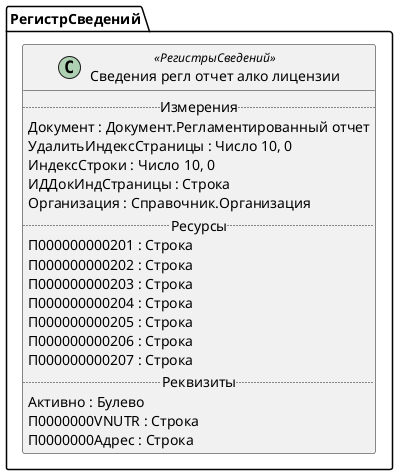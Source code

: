 ﻿@startuml СведенияРеглОтчетАлкоЛицензии
'!include templates.wsd
'..\include templates.wsd
class РегистрСведений.СведенияРеглОтчетАлкоЛицензии as "Сведения регл отчет алко лицензии" <<РегистрыСведений>>
{
..Измерения..
Документ : Документ.Регламентированный отчет
УдалитьИндексСтраницы : Число 10, 0
ИндексСтроки : Число 10, 0
ИДДокИндСтраницы : Строка
Организация : Справочник.Организация
..Ресурсы..
П000000000201 : Строка
П000000000202 : Строка
П000000000203 : Строка
П000000000204 : Строка
П000000000205 : Строка
П000000000206 : Строка
П000000000207 : Строка
..Реквизиты..
Активно : Булево
П0000000VNUTR : Строка
П0000000Адрес : Строка
}
@enduml
